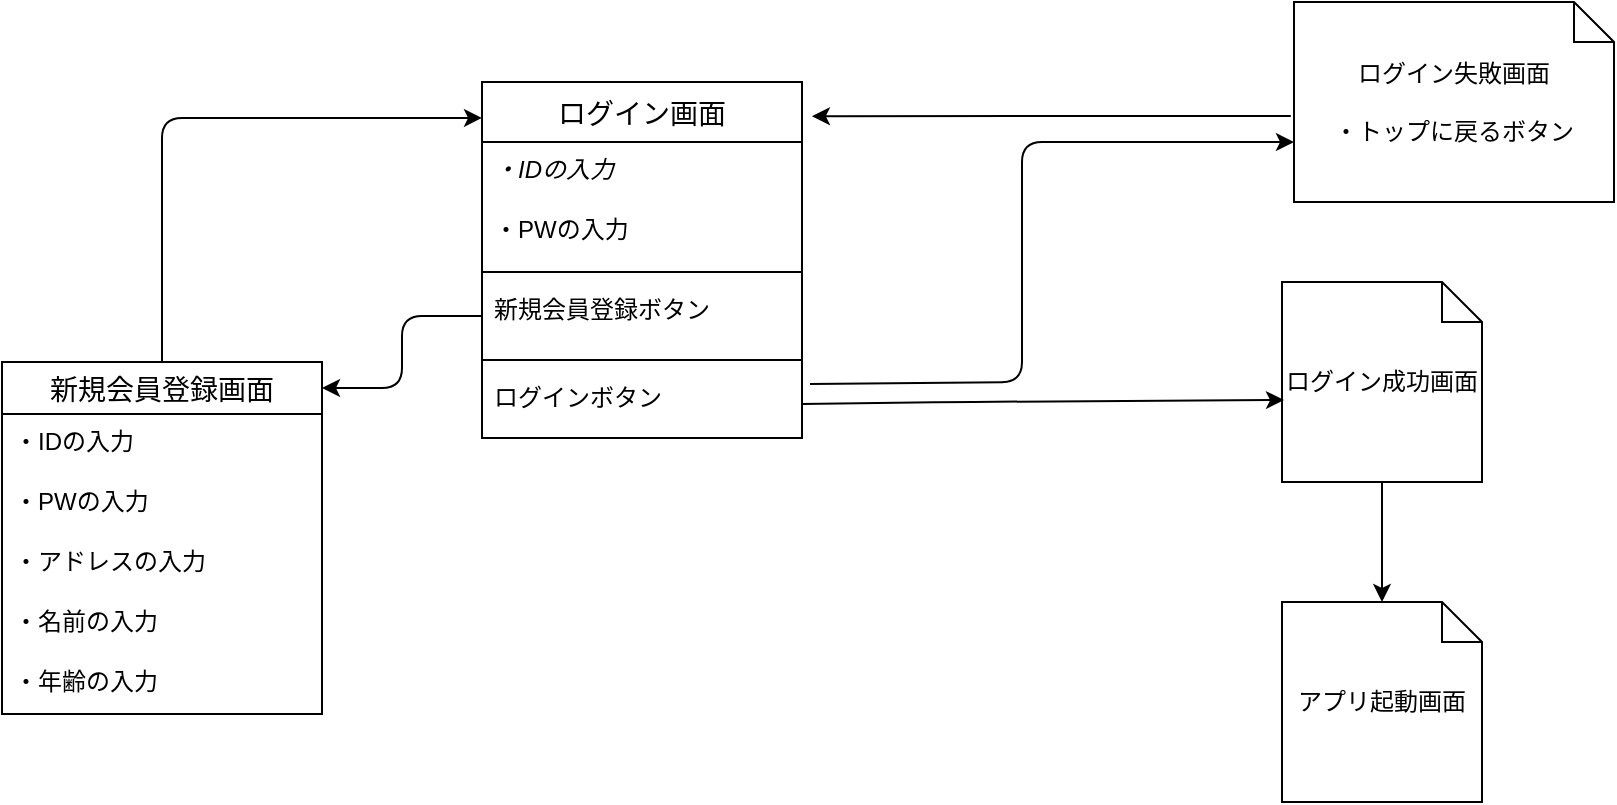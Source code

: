 <mxfile>
    <diagram id="MqWLCs03JGsL4JIcEQ8l" name="ページ1">
        <mxGraphModel dx="914" dy="734" grid="1" gridSize="10" guides="1" tooltips="1" connect="1" arrows="1" fold="1" page="1" pageScale="1" pageWidth="827" pageHeight="1169" math="0" shadow="0">
            <root>
                <mxCell id="0"/>
                <mxCell id="1" parent="0"/>
                <mxCell id="7" value="アプリ起動画面" style="shape=note;size=20;whiteSpace=wrap;html=1;" parent="1" vertex="1">
                    <mxGeometry x="684" y="530" width="100" height="100" as="geometry"/>
                </mxCell>
                <mxCell id="101" style="edgeStyle=none;html=1;entryX=0.5;entryY=0;entryDx=0;entryDy=0;entryPerimeter=0;" edge="1" parent="1" source="9" target="7">
                    <mxGeometry relative="1" as="geometry"/>
                </mxCell>
                <mxCell id="9" value="ログイン成功画面" style="shape=note;size=20;whiteSpace=wrap;html=1;" parent="1" vertex="1">
                    <mxGeometry x="684" y="370" width="100" height="100" as="geometry"/>
                </mxCell>
                <mxCell id="21" value="" style="endArrow=classic;html=1;exitX=1;exitY=0.5;exitDx=0;exitDy=0;entryX=0.01;entryY=0.59;entryDx=0;entryDy=0;entryPerimeter=0;" edge="1" parent="1" source="80" target="9">
                    <mxGeometry width="50" height="50" relative="1" as="geometry">
                        <mxPoint x="464" y="410" as="sourcePoint"/>
                        <mxPoint x="674" y="430" as="targetPoint"/>
                        <Array as="points">
                            <mxPoint x="520" y="430"/>
                        </Array>
                    </mxGeometry>
                </mxCell>
                <mxCell id="22" value="" style="endArrow=classic;html=1;exitX=0;exitY=0.5;exitDx=0;exitDy=0;" edge="1" parent="1" source="79">
                    <mxGeometry width="50" height="50" relative="1" as="geometry">
                        <mxPoint x="314" y="440" as="sourcePoint"/>
                        <mxPoint x="204" y="423" as="targetPoint"/>
                        <Array as="points">
                            <mxPoint x="244" y="387"/>
                            <mxPoint x="244" y="423"/>
                        </Array>
                    </mxGeometry>
                </mxCell>
                <mxCell id="23" value="" style="endArrow=classic;html=1;entryX=0;entryY=0.101;entryDx=0;entryDy=0;exitX=0.5;exitY=0;exitDx=0;exitDy=0;entryPerimeter=0;" edge="1" parent="1" source="95" target="76">
                    <mxGeometry width="50" height="50" relative="1" as="geometry">
                        <mxPoint x="144" y="410" as="sourcePoint"/>
                        <mxPoint x="284" y="287" as="targetPoint"/>
                        <Array as="points">
                            <mxPoint x="124" y="288"/>
                        </Array>
                    </mxGeometry>
                </mxCell>
                <mxCell id="76" value="ログイン画面" style="swimlane;fontStyle=0;childLayout=stackLayout;horizontal=1;startSize=30;horizontalStack=0;resizeParent=1;resizeParentMax=0;resizeLast=0;collapsible=1;marginBottom=0;align=center;fontSize=14;" vertex="1" parent="1">
                    <mxGeometry x="284" y="270" width="160" height="178" as="geometry">
                        <mxRectangle x="220" y="280" width="120" height="30" as="alternateBounds"/>
                    </mxGeometry>
                </mxCell>
                <mxCell id="77" value="・IDの入力" style="text;strokeColor=none;fillColor=none;spacingLeft=4;spacingRight=4;overflow=hidden;rotatable=0;points=[[0,0.5],[1,0.5]];portConstraint=eastwest;fontSize=12;fontStyle=2" vertex="1" parent="76">
                    <mxGeometry y="30" width="160" height="30" as="geometry"/>
                </mxCell>
                <mxCell id="78" value="・PWの入力" style="text;strokeColor=none;fillColor=none;spacingLeft=4;spacingRight=4;overflow=hidden;rotatable=0;points=[[0,0.5],[1,0.5]];portConstraint=eastwest;fontSize=12;" vertex="1" parent="76">
                    <mxGeometry y="60" width="160" height="30" as="geometry"/>
                </mxCell>
                <mxCell id="81" value="" style="line;strokeWidth=1;rotatable=0;dashed=0;labelPosition=right;align=left;verticalAlign=middle;spacingTop=0;spacingLeft=6;points=[];portConstraint=eastwest;" vertex="1" parent="76">
                    <mxGeometry y="90" width="160" height="10" as="geometry"/>
                </mxCell>
                <mxCell id="79" value="新規会員登録ボタン&#10;" style="text;strokeColor=none;fillColor=none;spacingLeft=4;spacingRight=4;overflow=hidden;rotatable=0;points=[[0,0.5],[1,0.5]];portConstraint=eastwest;fontSize=12;" vertex="1" parent="76">
                    <mxGeometry y="100" width="160" height="34" as="geometry"/>
                </mxCell>
                <mxCell id="82" value="" style="line;strokeWidth=1;rotatable=0;dashed=0;labelPosition=right;align=left;verticalAlign=middle;spacingTop=0;spacingLeft=6;points=[];portConstraint=eastwest;" vertex="1" parent="76">
                    <mxGeometry y="134" width="160" height="10" as="geometry"/>
                </mxCell>
                <mxCell id="80" value="ログインボタン" style="text;strokeColor=none;fillColor=none;spacingLeft=4;spacingRight=4;overflow=hidden;rotatable=0;points=[[0,0.5],[1,0.5]];portConstraint=eastwest;fontSize=12;" vertex="1" parent="76">
                    <mxGeometry y="144" width="160" height="34" as="geometry"/>
                </mxCell>
                <mxCell id="95" value="新規会員登録画面" style="swimlane;fontStyle=0;childLayout=stackLayout;horizontal=1;startSize=26;horizontalStack=0;resizeParent=1;resizeParentMax=0;resizeLast=0;collapsible=1;marginBottom=0;align=center;fontSize=14;" vertex="1" parent="1">
                    <mxGeometry x="44" y="410" width="160" height="176" as="geometry"/>
                </mxCell>
                <mxCell id="96" value="・IDの入力" style="text;strokeColor=none;fillColor=none;spacingLeft=4;spacingRight=4;overflow=hidden;rotatable=0;points=[[0,0.5],[1,0.5]];portConstraint=eastwest;fontSize=12;" vertex="1" parent="95">
                    <mxGeometry y="26" width="160" height="30" as="geometry"/>
                </mxCell>
                <mxCell id="97" value="・PWの入力" style="text;strokeColor=none;fillColor=none;spacingLeft=4;spacingRight=4;overflow=hidden;rotatable=0;points=[[0,0.5],[1,0.5]];portConstraint=eastwest;fontSize=12;" vertex="1" parent="95">
                    <mxGeometry y="56" width="160" height="30" as="geometry"/>
                </mxCell>
                <mxCell id="98" value="・アドレスの入力" style="text;strokeColor=none;fillColor=none;spacingLeft=4;spacingRight=4;overflow=hidden;rotatable=0;points=[[0,0.5],[1,0.5]];portConstraint=eastwest;fontSize=12;" vertex="1" parent="95">
                    <mxGeometry y="86" width="160" height="30" as="geometry"/>
                </mxCell>
                <mxCell id="99" value="・名前の入力" style="text;strokeColor=none;fillColor=none;spacingLeft=4;spacingRight=4;overflow=hidden;rotatable=0;points=[[0,0.5],[1,0.5]];portConstraint=eastwest;fontSize=12;" vertex="1" parent="95">
                    <mxGeometry y="116" width="160" height="30" as="geometry"/>
                </mxCell>
                <mxCell id="100" value="・年齢の入力" style="text;strokeColor=none;fillColor=none;spacingLeft=4;spacingRight=4;overflow=hidden;rotatable=0;points=[[0,0.5],[1,0.5]];portConstraint=eastwest;fontSize=12;" vertex="1" parent="95">
                    <mxGeometry y="146" width="160" height="30" as="geometry"/>
                </mxCell>
                <mxCell id="104" style="edgeStyle=none;html=1;entryX=1.031;entryY=0.096;entryDx=0;entryDy=0;entryPerimeter=0;exitX=-0.01;exitY=0.57;exitDx=0;exitDy=0;exitPerimeter=0;" edge="1" parent="1" source="102" target="76">
                    <mxGeometry relative="1" as="geometry"/>
                </mxCell>
                <mxCell id="102" value="ログイン失敗画面&lt;br&gt;&lt;br&gt;・トップに戻るボタン" style="shape=note;size=20;whiteSpace=wrap;html=1;" vertex="1" parent="1">
                    <mxGeometry x="690" y="230" width="160" height="100" as="geometry"/>
                </mxCell>
                <mxCell id="103" style="edgeStyle=none;html=1;entryX=0;entryY=0.7;entryDx=0;entryDy=0;entryPerimeter=0;exitX=1.025;exitY=0.206;exitDx=0;exitDy=0;exitPerimeter=0;" edge="1" parent="1" source="80" target="102">
                    <mxGeometry relative="1" as="geometry">
                        <Array as="points">
                            <mxPoint x="554" y="420"/>
                            <mxPoint x="554" y="300"/>
                        </Array>
                    </mxGeometry>
                </mxCell>
            </root>
        </mxGraphModel>
    </diagram>
</mxfile>